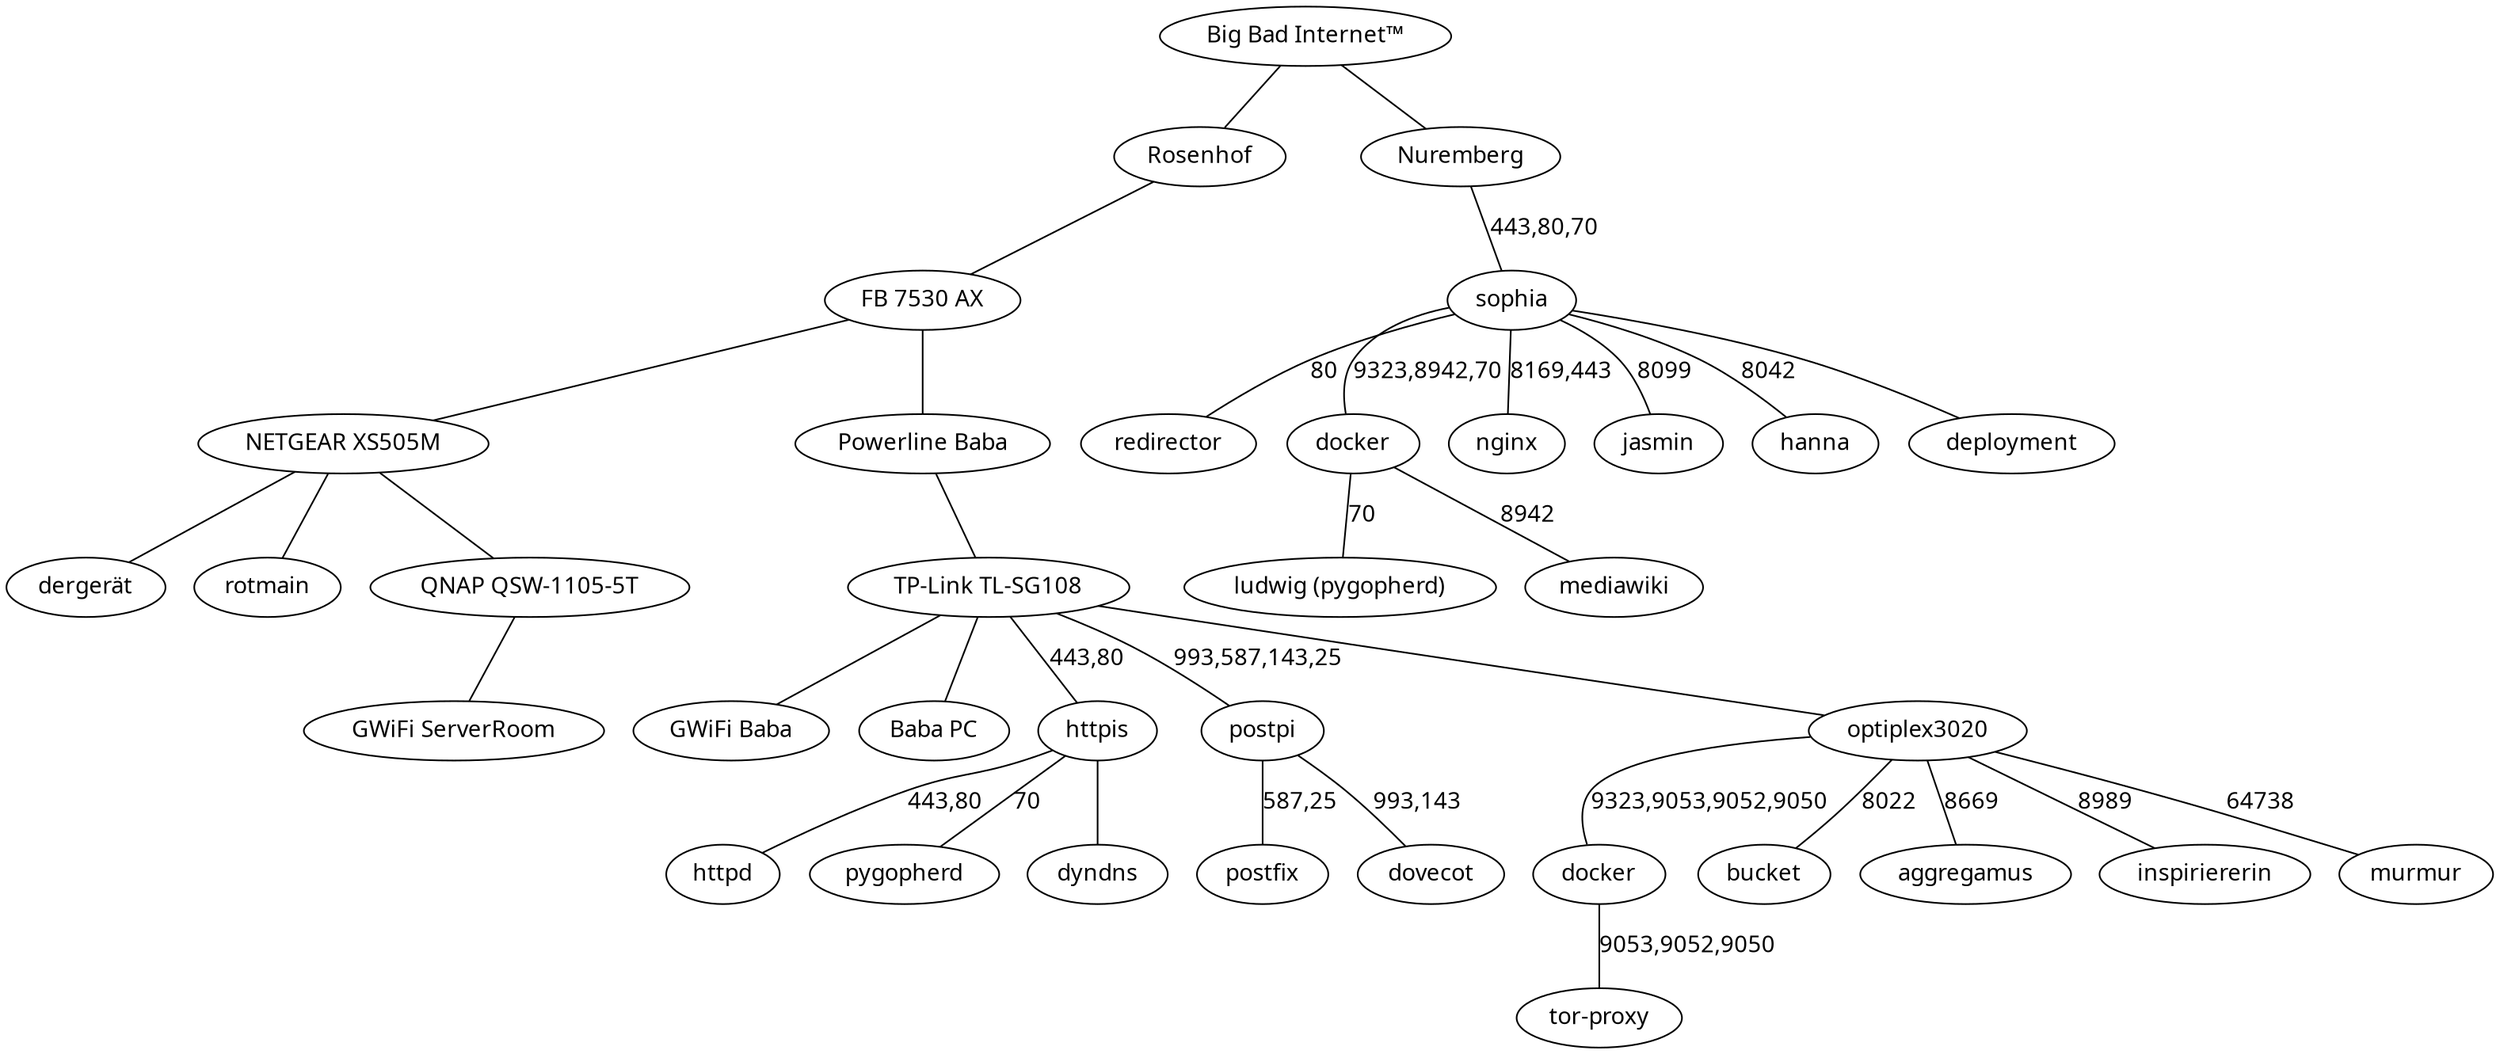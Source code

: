 graph {
  stylesheet="unifont.css"
  node [fontname = Unifont]
  edge [fontname = Unifont]

  "Big Bad Internet™" -- Rosenhof

  Rosenhof -- "FB 7530 AX"
  "FB 7530 AX" -- "NETGEAR XS505M"
  "NETGEAR XS505M" -- dergerät
  "NETGEAR XS505M" -- rotmain
  "NETGEAR XS505M" -- "QNAP QSW-1105-5T"
  "QNAP QSW-1105-5T" -- "GWiFi ServerRoom"
  "FB 7530 AX" -- "Powerline Baba"
  "Powerline Baba" -- "TP-Link TL-SG108"
  "TP-Link TL-SG108" -- "GWiFi Baba"
  "TP-Link TL-SG108" -- "Baba PC"

  "TP-Link TL-SG108" -- httpis [label="443,80"]
  httpis -- httpd [label="443,80"]
  httpis -- pygopherd [label=70]
  httpis -- dyndns

  "TP-Link TL-SG108" -- postpi [label="993,587,143,25"]
  postpi -- postfix [label="587,25"]
  postpi -- dovecot [label="993,143"]

  "TP-Link TL-SG108" -- optiplex3020
  dockerop [label=docker]
  optiplex3020 -- dockerop [label="9323,9053,9052,9050"]
  dockerop -- "tor-proxy" [label="9053,9052,9050"]
  optiplex3020 -- bucket [label=8022]
  optiplex3020 -- aggregamus [label=8669]
  optiplex3020 -- inspiriererin [label=8989]
  optiplex3020 -- murmur [label=64738]

  "Big Bad Internet™" -- Nuremberg
  Nuremberg -- sophia [label="443,80,70"]
  redirectorkek [label=redirector]
  dockersophia [label=docker]
  sophia -- nginx [label="8169,443"]
  sophia -- dockersophia [label="9323,8942,70"]
  dockersophia -- "ludwig (pygopherd)" [label=70]
  dockersophia -- "mediawiki" [label=8942]
  sophia -- redirectorkek [label=80]
  sophia -- "jasmin" [label=8099]
  sophia -- "hanna" [label=8042]
  sophia -- deployment
}
